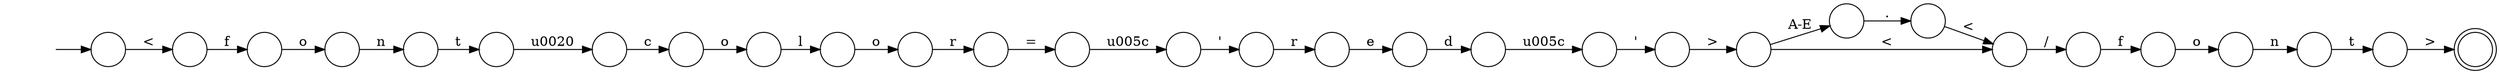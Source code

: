 digraph Automaton {
  rankdir = LR;
  0 [shape=circle,label=""];
  0 -> 1 [label="A-E"]
  0 -> 27 [label="<"]
  1 [shape=circle,label=""];
  1 -> 14 [label="."]
  2 [shape=circle,label=""];
  initial [shape=plaintext,label=""];
  initial -> 2
  2 -> 7 [label="<"]
  3 [shape=circle,label=""];
  3 -> 5 [label="o"]
  4 [shape=circle,label=""];
  4 -> 11 [label="f"]
  5 [shape=circle,label=""];
  5 -> 8 [label="l"]
  6 [shape=circle,label=""];
  6 -> 17 [label="\u005c"]
  7 [shape=circle,label=""];
  7 -> 16 [label="f"]
  8 [shape=circle,label=""];
  8 -> 18 [label="o"]
  9 [shape=circle,label=""];
  9 -> 12 [label="e"]
  10 [shape=circle,label=""];
  10 -> 20 [label="\u005c"]
  11 [shape=circle,label=""];
  11 -> 24 [label="o"]
  12 [shape=circle,label=""];
  12 -> 6 [label="d"]
  13 [shape=circle,label=""];
  13 -> 3 [label="c"]
  14 [shape=circle,label=""];
  14 -> 27 [label="<"]
  15 [shape=circle,label=""];
  15 -> 19 [label="n"]
  16 [shape=circle,label=""];
  16 -> 15 [label="o"]
  17 [shape=circle,label=""];
  17 -> 22 [label="'"]
  18 [shape=circle,label=""];
  18 -> 23 [label="r"]
  19 [shape=circle,label=""];
  19 -> 29 [label="t"]
  20 [shape=circle,label=""];
  20 -> 26 [label="'"]
  21 [shape=circle,label=""];
  21 -> 28 [label=">"]
  22 [shape=circle,label=""];
  22 -> 0 [label=">"]
  23 [shape=circle,label=""];
  23 -> 10 [label="="]
  24 [shape=circle,label=""];
  24 -> 25 [label="n"]
  25 [shape=circle,label=""];
  25 -> 21 [label="t"]
  26 [shape=circle,label=""];
  26 -> 9 [label="r"]
  27 [shape=circle,label=""];
  27 -> 4 [label="/"]
  28 [shape=doublecircle,label=""];
  29 [shape=circle,label=""];
  29 -> 13 [label="\u0020"]
}

